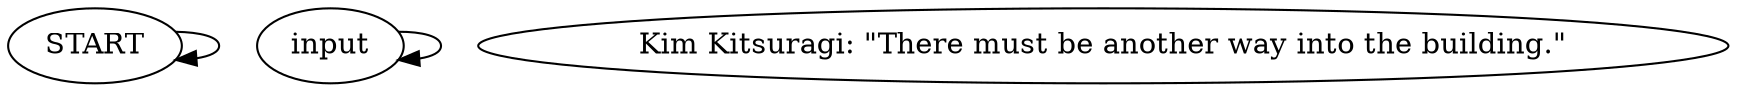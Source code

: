 # BACKYARD / KIM APT DOOR barks
# Kim barks after you discover that the door is locked.
# ==================================================
digraph G {
	  0 [label="START"];
	  1 [label="input"];
	  2 [label="Kim Kitsuragi: \"There must be another way into the building.\""];
	  0 -> 0
	  1 -> 1
}

